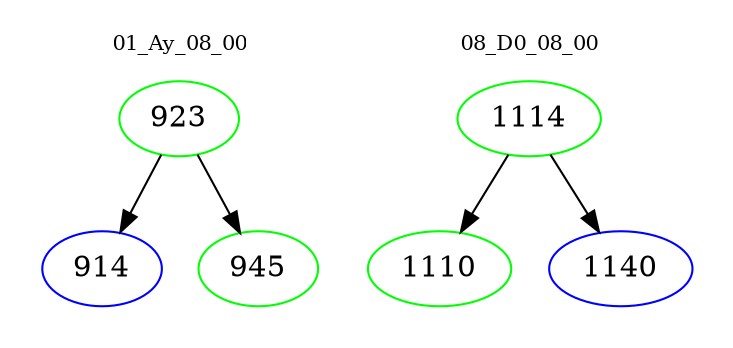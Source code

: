 digraph{
subgraph cluster_0 {
color = white
label = "01_Ay_08_00";
fontsize=10;
T0_923 [label="923", color="green"]
T0_923 -> T0_914 [color="black"]
T0_914 [label="914", color="blue"]
T0_923 -> T0_945 [color="black"]
T0_945 [label="945", color="green"]
}
subgraph cluster_1 {
color = white
label = "08_D0_08_00";
fontsize=10;
T1_1114 [label="1114", color="green"]
T1_1114 -> T1_1110 [color="black"]
T1_1110 [label="1110", color="green"]
T1_1114 -> T1_1140 [color="black"]
T1_1140 [label="1140", color="blue"]
}
}
